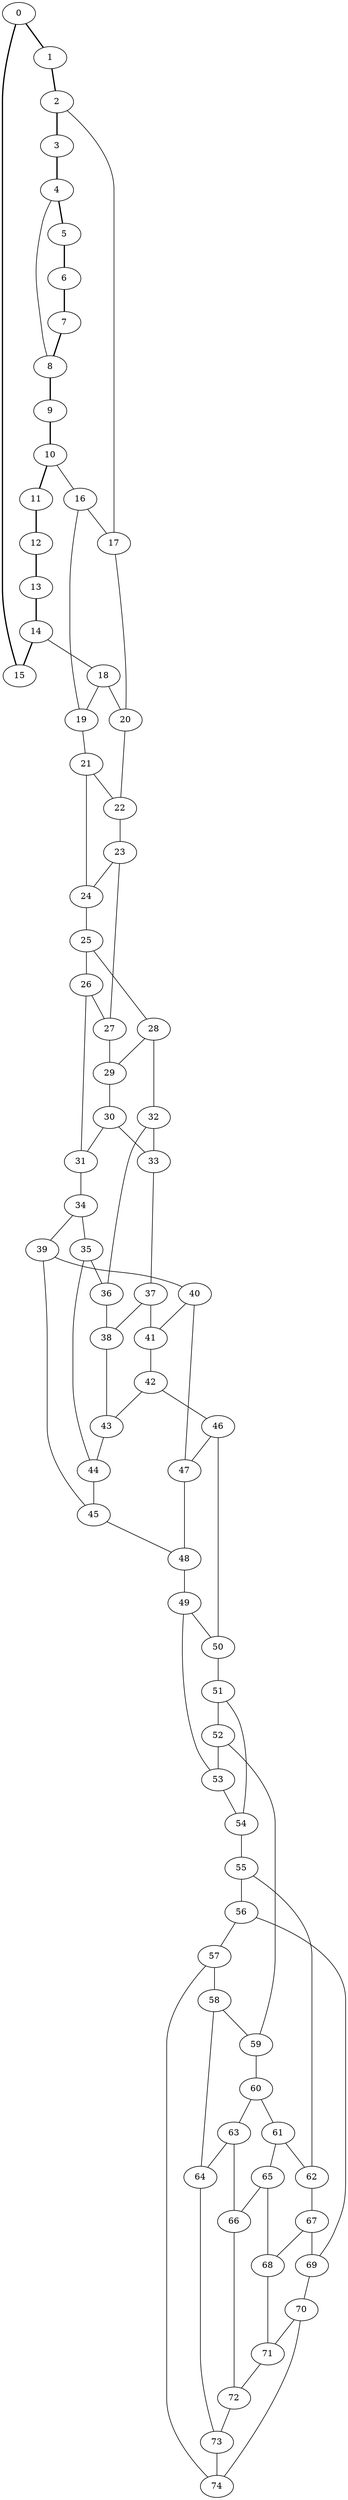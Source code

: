 //Inside of this graph isn't 3-connected
graph G {
0 [ pos = " 21.00,0.00!" ];
0 -- 1[style=bold];
0 -- 15[style=bold];
1 [ pos = " 19.40,8.04!" ];
1 -- 2[style=bold];
2 [ pos = " 14.85,14.85!" ];
2 -- 3[style=bold];
2 -- 17;
3 [ pos = " 8.04,19.40!" ];
3 -- 4[style=bold];
4 [ pos = " 0.00,21.00!" ];
4 -- 5[style=bold];
4 -- 8;
5 [ pos = " -8.04,19.40!" ];
5 -- 6[style=bold];
6 [ pos = " -14.85,14.85!" ];
6 -- 7[style=bold];
7 [ pos = " -19.40,8.04!" ];
7 -- 8[style=bold];
8 [ pos = " -21.00,0.00!" ];
8 -- 9[style=bold];
9 [ pos = " -19.40,-8.04!" ];
9 -- 10[style=bold];
10 [ pos = " -14.85,-14.85!" ];
10 -- 11[style=bold];
10 -- 16;
11 [ pos = " -8.04,-19.40!" ];
11 -- 12[style=bold];
12 [ pos = " 0.00,-21.00!" ];
12 -- 13[style=bold];
13 [ pos = " 8.04,-19.40!" ];
13 -- 14[style=bold];
14 [ pos = " 14.85,-14.85!" ];
14 -- 15[style=bold];
14 -- 18;
15 [ pos = " 19.40,-8.04!" ];
16 -- 17;
16 -- 19;
17 -- 20;
18 -- 19;
18 -- 20;
19 -- 21;
20 -- 22;
21 -- 22;
21 -- 24;
22 -- 23;
23 -- 24;
23 -- 27;
24 -- 25;
25 -- 26;
25 -- 28;
26 -- 27;
26 -- 31;
27 -- 29;
28 -- 29;
28 -- 32;
29 -- 30;
30 -- 31;
30 -- 33;
31 -- 34;
32 -- 33;
32 -- 36;
33 -- 37;
34 -- 35;
34 -- 39;
35 -- 36;
35 -- 44;
36 -- 38;
37 -- 38;
37 -- 41;
38 -- 43;
39 -- 40;
39 -- 45;
40 -- 41;
40 -- 47;
41 -- 42;
42 -- 43;
42 -- 46;
43 -- 44;
44 -- 45;
45 -- 48;
46 -- 47;
46 -- 50;
47 -- 48;
48 -- 49;
49 -- 50;
49 -- 53;
50 -- 51;
51 -- 52;
51 -- 54;
52 -- 53;
52 -- 59;
53 -- 54;
54 -- 55;
55 -- 56;
55 -- 62;
56 -- 57;
56 -- 69;
57 -- 58;
57 -- 74;
58 -- 59;
58 -- 64;
59 -- 60;
60 -- 61;
60 -- 63;
61 -- 62;
61 -- 65;
62 -- 67;
63 -- 64;
63 -- 66;
64 -- 73;
65 -- 66;
65 -- 68;
66 -- 72;
67 -- 68;
67 -- 69;
68 -- 71;
69 -- 70;
70 -- 71;
70 -- 74;
71 -- 72;
72 -- 73;
73 -- 74;
}
